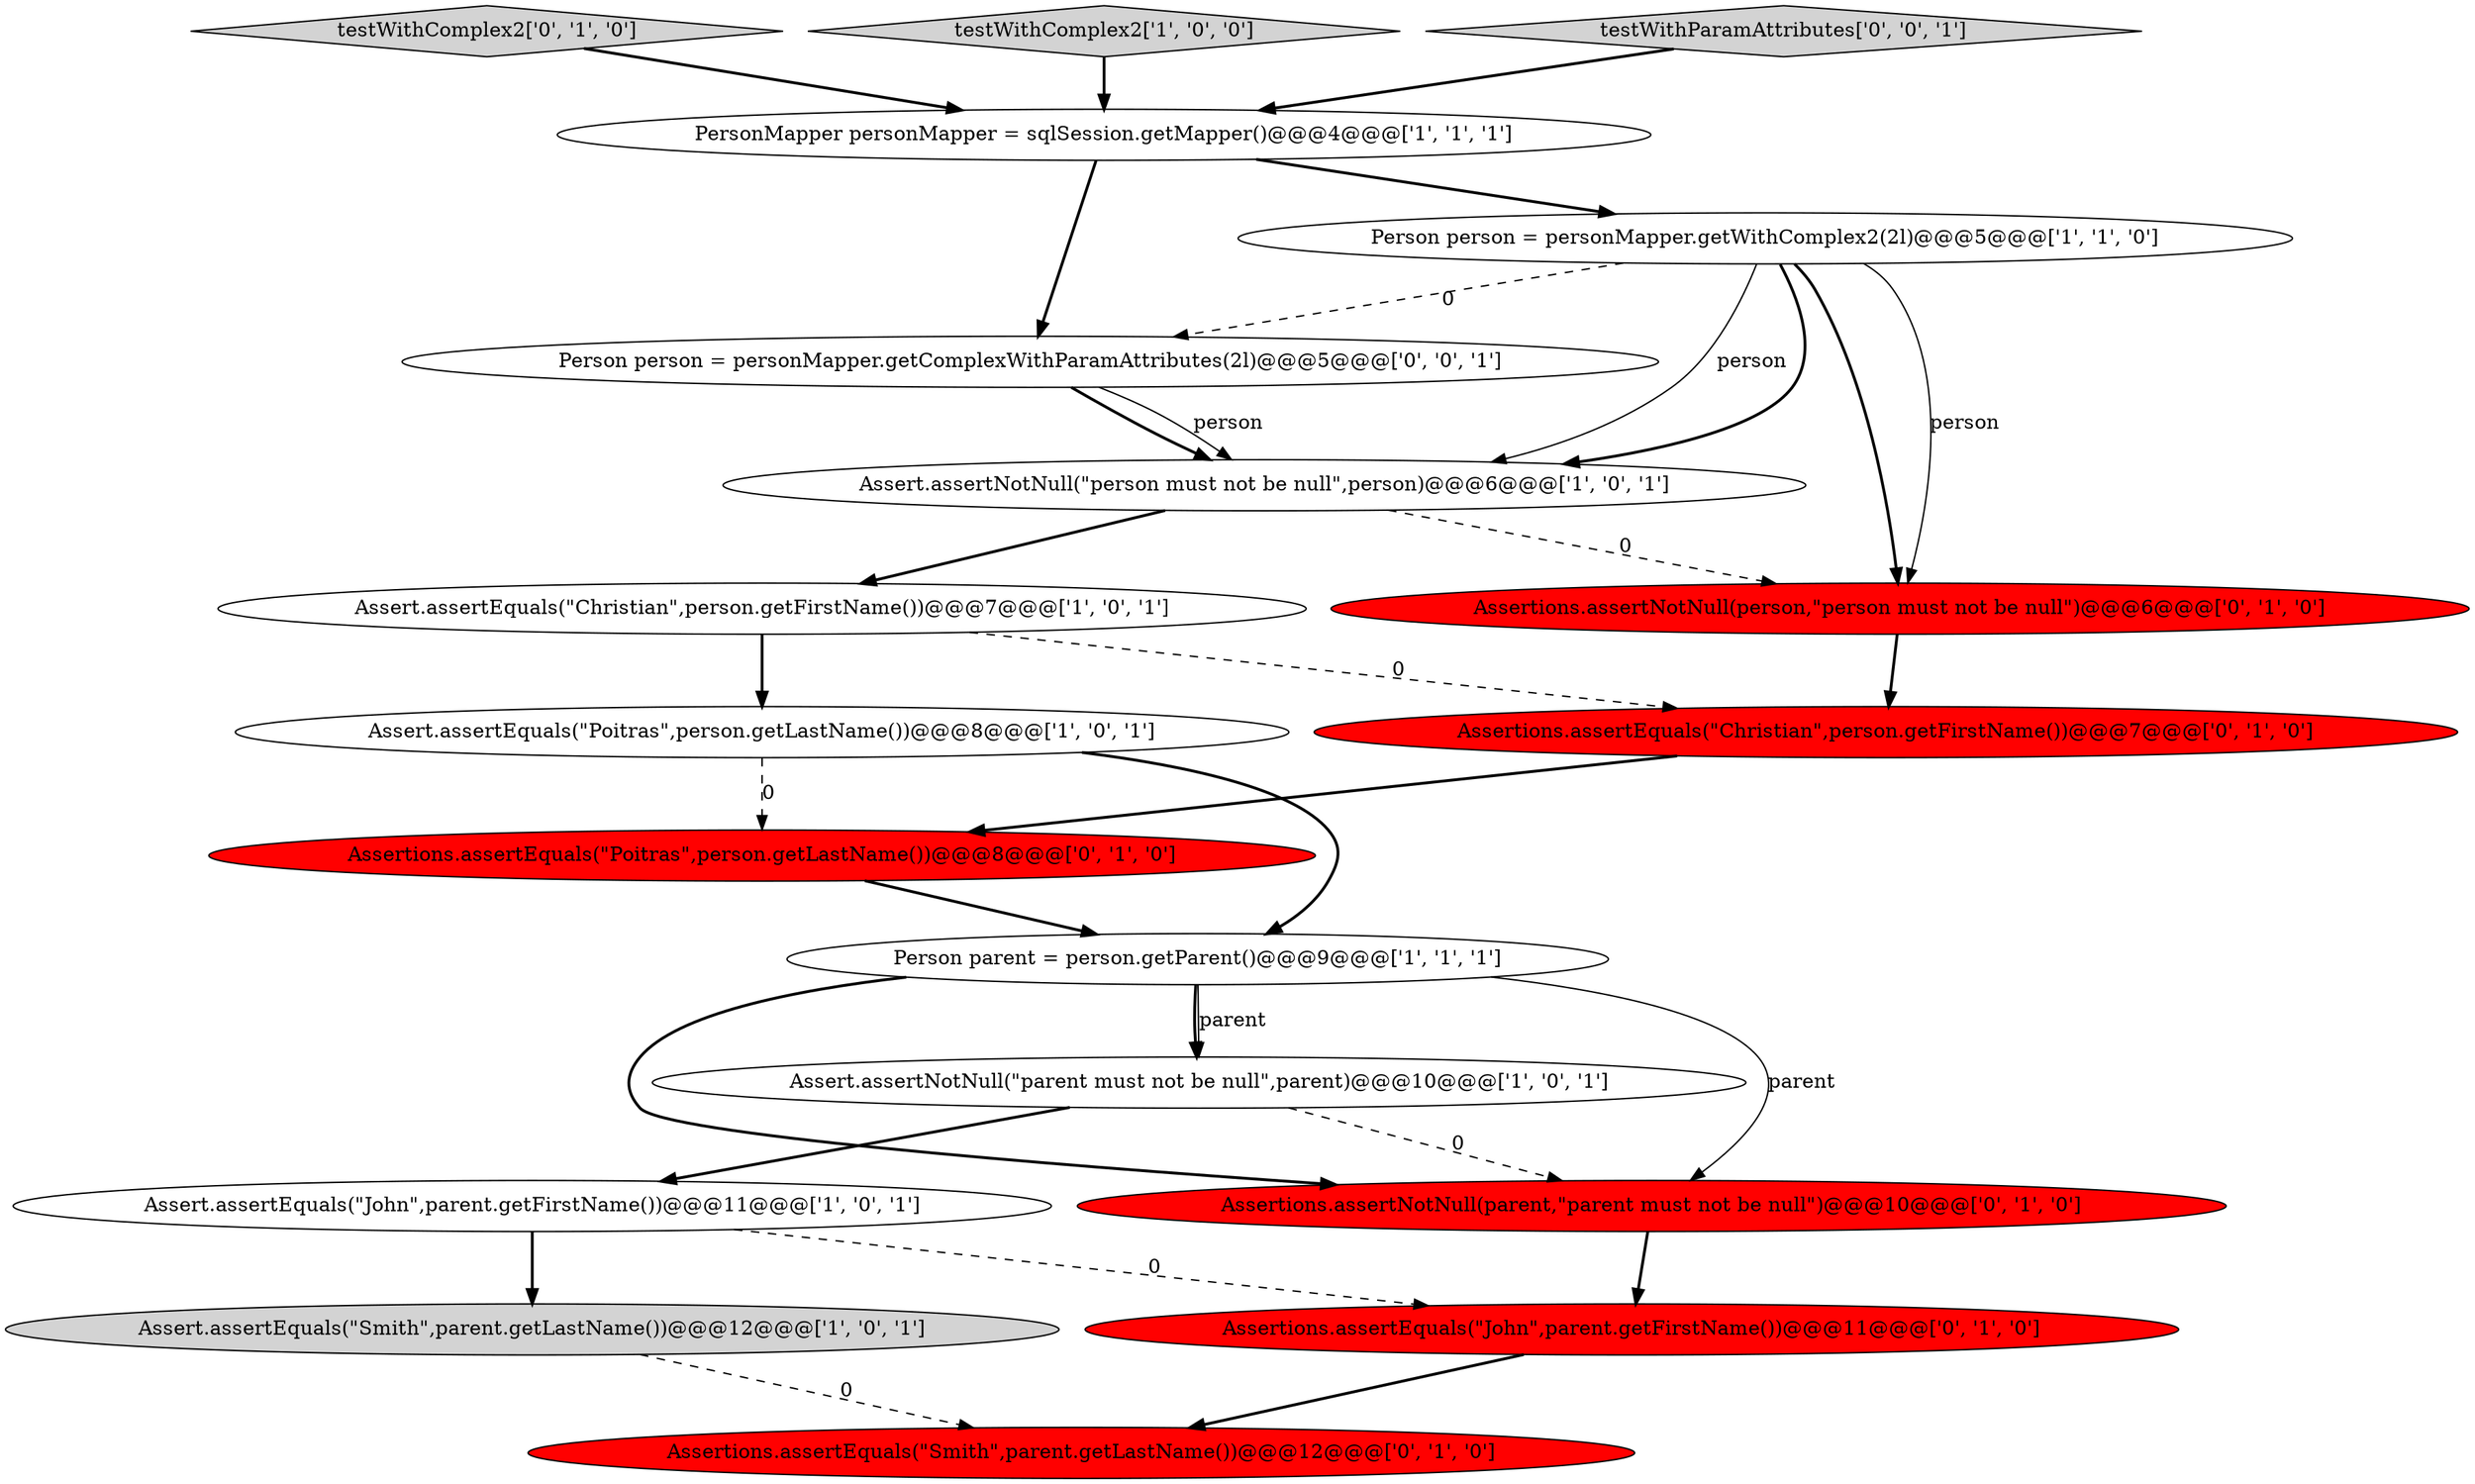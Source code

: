 digraph {
0 [style = filled, label = "Assert.assertEquals(\"John\",parent.getFirstName())@@@11@@@['1', '0', '1']", fillcolor = white, shape = ellipse image = "AAA0AAABBB1BBB"];
16 [style = filled, label = "Assertions.assertEquals(\"Poitras\",person.getLastName())@@@8@@@['0', '1', '0']", fillcolor = red, shape = ellipse image = "AAA1AAABBB2BBB"];
15 [style = filled, label = "testWithComplex2['0', '1', '0']", fillcolor = lightgray, shape = diamond image = "AAA0AAABBB2BBB"];
3 [style = filled, label = "Person parent = person.getParent()@@@9@@@['1', '1', '1']", fillcolor = white, shape = ellipse image = "AAA0AAABBB1BBB"];
7 [style = filled, label = "testWithComplex2['1', '0', '0']", fillcolor = lightgray, shape = diamond image = "AAA0AAABBB1BBB"];
11 [style = filled, label = "Assertions.assertEquals(\"Christian\",person.getFirstName())@@@7@@@['0', '1', '0']", fillcolor = red, shape = ellipse image = "AAA1AAABBB2BBB"];
18 [style = filled, label = "Person person = personMapper.getComplexWithParamAttributes(2l)@@@5@@@['0', '0', '1']", fillcolor = white, shape = ellipse image = "AAA0AAABBB3BBB"];
6 [style = filled, label = "Assert.assertNotNull(\"parent must not be null\",parent)@@@10@@@['1', '0', '1']", fillcolor = white, shape = ellipse image = "AAA0AAABBB1BBB"];
2 [style = filled, label = "Person person = personMapper.getWithComplex2(2l)@@@5@@@['1', '1', '0']", fillcolor = white, shape = ellipse image = "AAA0AAABBB1BBB"];
8 [style = filled, label = "Assert.assertEquals(\"Christian\",person.getFirstName())@@@7@@@['1', '0', '1']", fillcolor = white, shape = ellipse image = "AAA0AAABBB1BBB"];
9 [style = filled, label = "Assert.assertEquals(\"Poitras\",person.getLastName())@@@8@@@['1', '0', '1']", fillcolor = white, shape = ellipse image = "AAA0AAABBB1BBB"];
14 [style = filled, label = "Assertions.assertEquals(\"John\",parent.getFirstName())@@@11@@@['0', '1', '0']", fillcolor = red, shape = ellipse image = "AAA1AAABBB2BBB"];
10 [style = filled, label = "Assertions.assertEquals(\"Smith\",parent.getLastName())@@@12@@@['0', '1', '0']", fillcolor = red, shape = ellipse image = "AAA1AAABBB2BBB"];
1 [style = filled, label = "Assert.assertEquals(\"Smith\",parent.getLastName())@@@12@@@['1', '0', '1']", fillcolor = lightgray, shape = ellipse image = "AAA0AAABBB1BBB"];
4 [style = filled, label = "PersonMapper personMapper = sqlSession.getMapper()@@@4@@@['1', '1', '1']", fillcolor = white, shape = ellipse image = "AAA0AAABBB1BBB"];
13 [style = filled, label = "Assertions.assertNotNull(person,\"person must not be null\")@@@6@@@['0', '1', '0']", fillcolor = red, shape = ellipse image = "AAA1AAABBB2BBB"];
17 [style = filled, label = "testWithParamAttributes['0', '0', '1']", fillcolor = lightgray, shape = diamond image = "AAA0AAABBB3BBB"];
5 [style = filled, label = "Assert.assertNotNull(\"person must not be null\",person)@@@6@@@['1', '0', '1']", fillcolor = white, shape = ellipse image = "AAA0AAABBB1BBB"];
12 [style = filled, label = "Assertions.assertNotNull(parent,\"parent must not be null\")@@@10@@@['0', '1', '0']", fillcolor = red, shape = ellipse image = "AAA1AAABBB2BBB"];
5->13 [style = dashed, label="0"];
11->16 [style = bold, label=""];
16->3 [style = bold, label=""];
5->8 [style = bold, label=""];
9->16 [style = dashed, label="0"];
2->13 [style = solid, label="person"];
14->10 [style = bold, label=""];
3->6 [style = bold, label=""];
4->18 [style = bold, label=""];
6->0 [style = bold, label=""];
4->2 [style = bold, label=""];
7->4 [style = bold, label=""];
3->12 [style = bold, label=""];
1->10 [style = dashed, label="0"];
13->11 [style = bold, label=""];
2->13 [style = bold, label=""];
6->12 [style = dashed, label="0"];
18->5 [style = solid, label="person"];
3->6 [style = solid, label="parent"];
0->14 [style = dashed, label="0"];
3->12 [style = solid, label="parent"];
0->1 [style = bold, label=""];
18->5 [style = bold, label=""];
12->14 [style = bold, label=""];
15->4 [style = bold, label=""];
8->9 [style = bold, label=""];
2->18 [style = dashed, label="0"];
9->3 [style = bold, label=""];
2->5 [style = solid, label="person"];
8->11 [style = dashed, label="0"];
17->4 [style = bold, label=""];
2->5 [style = bold, label=""];
}
